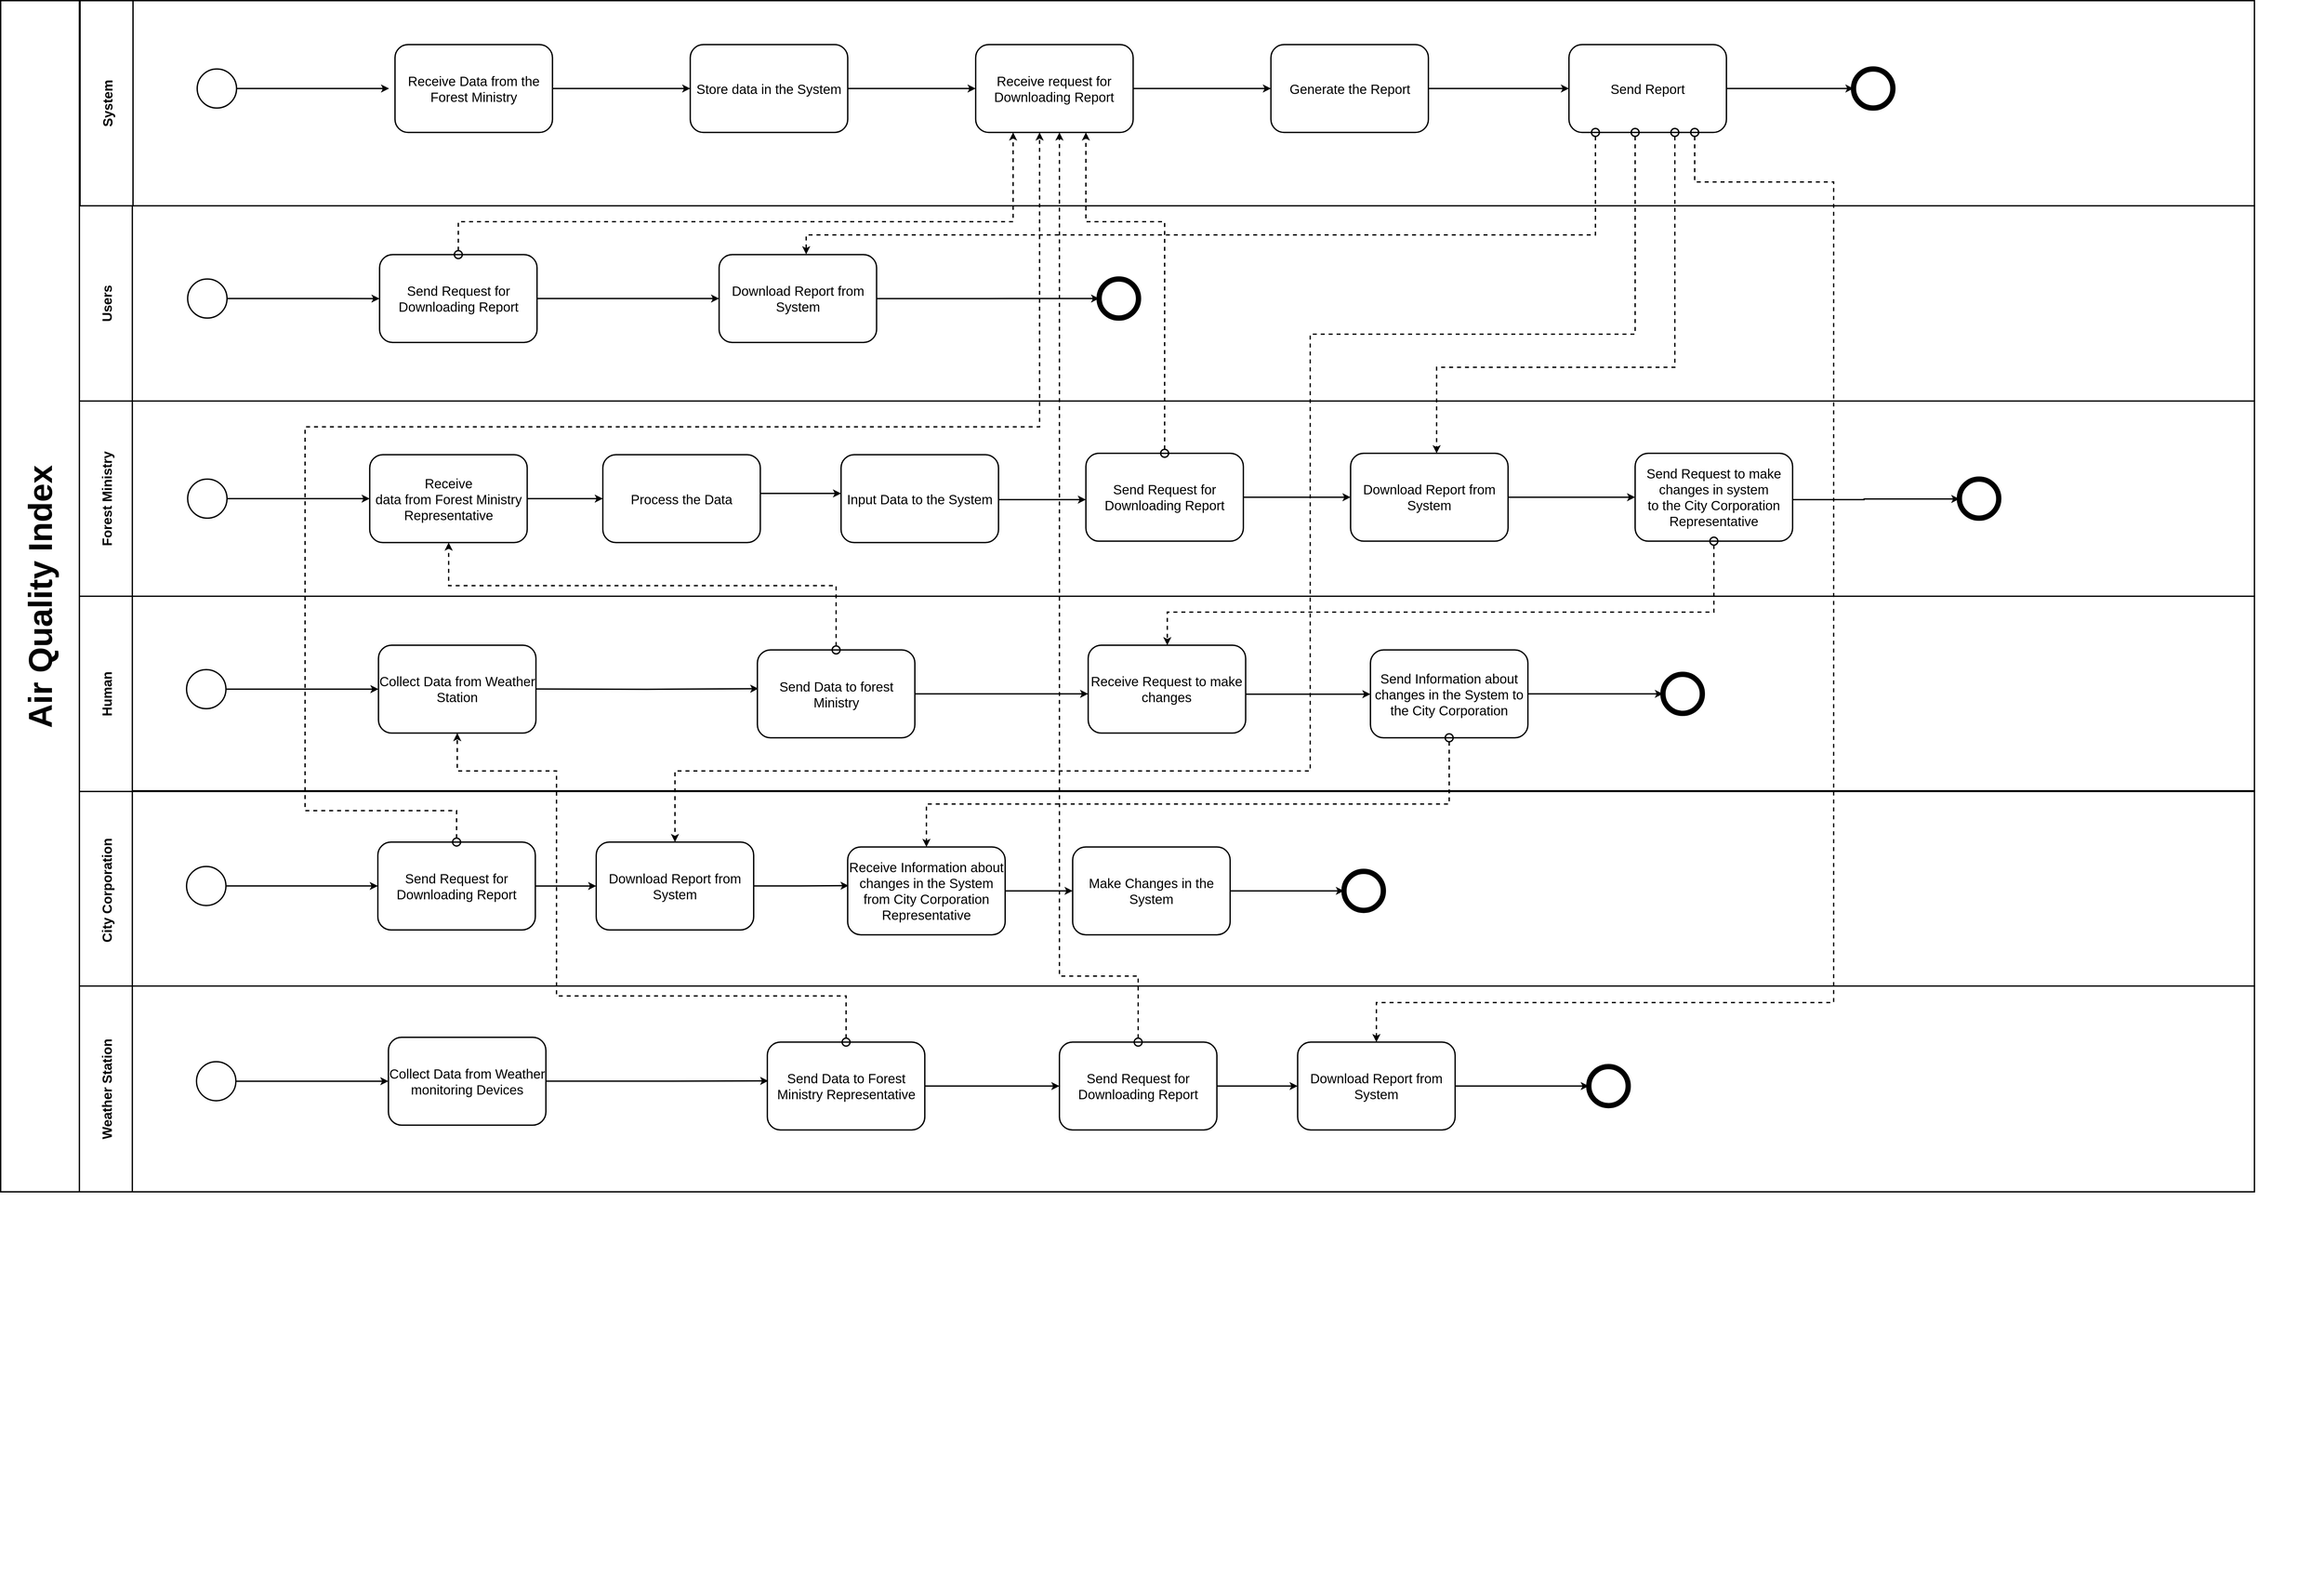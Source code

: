 <mxfile version="20.2.3" type="github">
  <diagram id="EGwHfUXkq1iX7QBWrGjY" name="Page-1">
    <mxGraphModel dx="1381" dy="1825" grid="1" gridSize="10" guides="1" tooltips="1" connect="1" arrows="1" fold="1" page="1" pageScale="1" pageWidth="850" pageHeight="1100" math="0" shadow="0">
      <root>
        <mxCell id="0" />
        <mxCell id="1" parent="0" />
        <mxCell id="iJIqcvAAOd8_nf3gkm0K-1" value="" style="group;horizontal=0;" connectable="0" vertex="1" parent="1">
          <mxGeometry x="170" y="-744" width="3510" height="2360" as="geometry" />
        </mxCell>
        <mxCell id="iJIqcvAAOd8_nf3gkm0K-2" value="Users" style="swimlane;horizontal=0;startSize=80;strokeWidth=2;fontSize=20;" vertex="1" parent="iJIqcvAAOd8_nf3gkm0K-1">
          <mxGeometry x="118.983" y="300" width="3286.907" height="295" as="geometry" />
        </mxCell>
        <mxCell id="iJIqcvAAOd8_nf3gkm0K-3" style="edgeStyle=orthogonalEdgeStyle;shape=connector;rounded=0;orthogonalLoop=1;jettySize=auto;html=1;exitX=1;exitY=0.5;exitDx=0;exitDy=0;exitPerimeter=0;labelBackgroundColor=default;fontFamily=Helvetica;fontSize=11;fontColor=default;startArrow=none;startFill=0;endArrow=classic;strokeColor=default;strokeWidth=2;" edge="1" parent="iJIqcvAAOd8_nf3gkm0K-2" source="iJIqcvAAOd8_nf3gkm0K-4" target="iJIqcvAAOd8_nf3gkm0K-9">
          <mxGeometry relative="1" as="geometry" />
        </mxCell>
        <mxCell id="iJIqcvAAOd8_nf3gkm0K-4" value="" style="strokeWidth=2;html=1;shape=mxgraph.flowchart.start_2;whiteSpace=wrap;" vertex="1" parent="iJIqcvAAOd8_nf3gkm0K-2">
          <mxGeometry x="163.602" y="110.625" width="59.492" height="59" as="geometry" />
        </mxCell>
        <mxCell id="iJIqcvAAOd8_nf3gkm0K-5" value="" style="strokeWidth=8;html=1;shape=mxgraph.flowchart.start_2;whiteSpace=wrap;" vertex="1" parent="iJIqcvAAOd8_nf3gkm0K-2">
          <mxGeometry x="1541.021" y="110.625" width="59.492" height="59" as="geometry" />
        </mxCell>
        <mxCell id="iJIqcvAAOd8_nf3gkm0K-6" value="&lt;span style=&quot;font-size: 20px;&quot;&gt;Download Report from System&lt;/span&gt;" style="rounded=1;whiteSpace=wrap;html=1;strokeWidth=2;" vertex="1" parent="iJIqcvAAOd8_nf3gkm0K-2">
          <mxGeometry x="966.737" y="73.75" width="237.966" height="132.75" as="geometry" />
        </mxCell>
        <mxCell id="iJIqcvAAOd8_nf3gkm0K-7" style="edgeStyle=orthogonalEdgeStyle;rounded=0;orthogonalLoop=1;jettySize=auto;html=1;entryX=0;entryY=0.5;entryDx=0;entryDy=0;entryPerimeter=0;strokeWidth=2;" edge="1" parent="iJIqcvAAOd8_nf3gkm0K-2" source="iJIqcvAAOd8_nf3gkm0K-6" target="iJIqcvAAOd8_nf3gkm0K-5">
          <mxGeometry relative="1" as="geometry">
            <mxPoint x="1027.657" y="139.668" as="targetPoint" />
          </mxGeometry>
        </mxCell>
        <mxCell id="iJIqcvAAOd8_nf3gkm0K-8" style="edgeStyle=orthogonalEdgeStyle;shape=connector;rounded=0;orthogonalLoop=1;jettySize=auto;html=1;exitX=1;exitY=0.5;exitDx=0;exitDy=0;entryX=0;entryY=0.5;entryDx=0;entryDy=0;labelBackgroundColor=default;fontFamily=Helvetica;fontSize=11;fontColor=default;startArrow=none;startFill=0;endArrow=classic;strokeColor=default;strokeWidth=2;" edge="1" parent="iJIqcvAAOd8_nf3gkm0K-2" source="iJIqcvAAOd8_nf3gkm0K-9" target="iJIqcvAAOd8_nf3gkm0K-6">
          <mxGeometry relative="1" as="geometry" />
        </mxCell>
        <mxCell id="iJIqcvAAOd8_nf3gkm0K-9" value="&lt;span style=&quot;font-size: 20px;&quot;&gt;Send Request for Downloading Report&lt;/span&gt;" style="rounded=1;whiteSpace=wrap;html=1;strokeWidth=2;" vertex="1" parent="iJIqcvAAOd8_nf3gkm0K-2">
          <mxGeometry x="453.623" y="73.75" width="237.966" height="132.75" as="geometry" />
        </mxCell>
        <mxCell id="iJIqcvAAOd8_nf3gkm0K-10" value="" style="group;strokeWidth=2;" connectable="0" vertex="1" parent="iJIqcvAAOd8_nf3gkm0K-1">
          <mxGeometry x="118.983" y="595" width="3391.017" height="1770" as="geometry" />
        </mxCell>
        <mxCell id="iJIqcvAAOd8_nf3gkm0K-11" value="" style="group;strokeWidth=2;" connectable="0" vertex="1" parent="iJIqcvAAOd8_nf3gkm0K-10">
          <mxGeometry y="295" width="3331.525" height="1475" as="geometry" />
        </mxCell>
        <mxCell id="iJIqcvAAOd8_nf3gkm0K-12" value="" style="group;strokeWidth=2;" connectable="0" vertex="1" parent="iJIqcvAAOd8_nf3gkm0K-11">
          <mxGeometry width="3331.525" height="1475" as="geometry" />
        </mxCell>
        <mxCell id="iJIqcvAAOd8_nf3gkm0K-13" value="Weather Station" style="swimlane;horizontal=0;startSize=80;fillStyle=solid;strokeWidth=2;fontSize=20;fontStyle=1" vertex="1" parent="iJIqcvAAOd8_nf3gkm0K-12">
          <mxGeometry y="589" width="3286.91" height="311" as="geometry" />
        </mxCell>
        <mxCell id="iJIqcvAAOd8_nf3gkm0K-14" style="edgeStyle=orthogonalEdgeStyle;rounded=0;orthogonalLoop=1;jettySize=auto;html=1;entryX=0;entryY=0.5;entryDx=0;entryDy=0;strokeWidth=2;" edge="1" parent="iJIqcvAAOd8_nf3gkm0K-13" source="iJIqcvAAOd8_nf3gkm0K-15" target="iJIqcvAAOd8_nf3gkm0K-17">
          <mxGeometry relative="1" as="geometry" />
        </mxCell>
        <mxCell id="iJIqcvAAOd8_nf3gkm0K-15" value="" style="strokeWidth=2;html=1;shape=mxgraph.flowchart.start_2;whiteSpace=wrap;" vertex="1" parent="iJIqcvAAOd8_nf3gkm0K-13">
          <mxGeometry x="176.987" y="114.313" width="59.492" height="59" as="geometry" />
        </mxCell>
        <mxCell id="iJIqcvAAOd8_nf3gkm0K-16" style="edgeStyle=orthogonalEdgeStyle;rounded=0;orthogonalLoop=1;jettySize=auto;html=1;entryX=0.006;entryY=0.441;entryDx=0;entryDy=0;entryPerimeter=0;strokeWidth=2;" edge="1" parent="iJIqcvAAOd8_nf3gkm0K-13" source="iJIqcvAAOd8_nf3gkm0K-17" target="iJIqcvAAOd8_nf3gkm0K-19">
          <mxGeometry relative="1" as="geometry" />
        </mxCell>
        <mxCell id="iJIqcvAAOd8_nf3gkm0K-17" value="&lt;font style=&quot;font-size: 20px;&quot;&gt;Collect Data from Weather monitoring Devices&lt;/font&gt;" style="rounded=1;whiteSpace=wrap;html=1;strokeWidth=2;" vertex="1" parent="iJIqcvAAOd8_nf3gkm0K-13">
          <mxGeometry x="467.008" y="77.438" width="237.966" height="132.75" as="geometry" />
        </mxCell>
        <mxCell id="iJIqcvAAOd8_nf3gkm0K-18" style="edgeStyle=orthogonalEdgeStyle;rounded=0;orthogonalLoop=1;jettySize=auto;html=1;strokeWidth=2;" edge="1" parent="iJIqcvAAOd8_nf3gkm0K-13" source="iJIqcvAAOd8_nf3gkm0K-19" target="iJIqcvAAOd8_nf3gkm0K-22">
          <mxGeometry relative="1" as="geometry">
            <mxPoint x="1502.16" y="150.845" as="targetPoint" />
          </mxGeometry>
        </mxCell>
        <mxCell id="iJIqcvAAOd8_nf3gkm0K-19" value="&lt;font style=&quot;font-size: 20px;&quot;&gt;Send Data to Forest Ministry Representative&lt;/font&gt;" style="rounded=1;whiteSpace=wrap;html=1;strokeWidth=2;" vertex="1" parent="iJIqcvAAOd8_nf3gkm0K-13">
          <mxGeometry x="1039.614" y="84.812" width="237.966" height="132.75" as="geometry" />
        </mxCell>
        <mxCell id="iJIqcvAAOd8_nf3gkm0K-20" value="&lt;font style=&quot;font-size: 20px;&quot;&gt;Download Report from System&lt;/font&gt;" style="rounded=1;whiteSpace=wrap;html=1;strokeWidth=2;" vertex="1" parent="iJIqcvAAOd8_nf3gkm0K-13">
          <mxGeometry x="1841.013" y="84.81" width="237.966" height="132.75" as="geometry" />
        </mxCell>
        <mxCell id="iJIqcvAAOd8_nf3gkm0K-21" style="edgeStyle=orthogonalEdgeStyle;rounded=0;orthogonalLoop=1;jettySize=auto;html=1;strokeWidth=2;" edge="1" parent="iJIqcvAAOd8_nf3gkm0K-13" source="iJIqcvAAOd8_nf3gkm0K-20" target="iJIqcvAAOd8_nf3gkm0K-24">
          <mxGeometry relative="1" as="geometry">
            <mxPoint x="2242.447" y="150.728" as="targetPoint" />
          </mxGeometry>
        </mxCell>
        <mxCell id="iJIqcvAAOd8_nf3gkm0K-22" value="&lt;font style=&quot;font-size: 20px;&quot;&gt;Send Request for Downloading Report&lt;/font&gt;" style="rounded=1;whiteSpace=wrap;html=1;strokeWidth=2;" vertex="1" parent="iJIqcvAAOd8_nf3gkm0K-13">
          <mxGeometry x="1481.013" y="84.81" width="237.966" height="132.75" as="geometry" />
        </mxCell>
        <mxCell id="iJIqcvAAOd8_nf3gkm0K-23" style="edgeStyle=orthogonalEdgeStyle;rounded=0;orthogonalLoop=1;jettySize=auto;html=1;strokeWidth=2;" edge="1" parent="iJIqcvAAOd8_nf3gkm0K-13" source="iJIqcvAAOd8_nf3gkm0K-22" target="iJIqcvAAOd8_nf3gkm0K-20">
          <mxGeometry relative="1" as="geometry">
            <mxPoint x="1482.036" y="-278.965" as="sourcePoint" />
            <mxPoint x="1532.034" y="-272.63" as="targetPoint" />
          </mxGeometry>
        </mxCell>
        <mxCell id="iJIqcvAAOd8_nf3gkm0K-24" value="" style="strokeWidth=8;html=1;shape=mxgraph.flowchart.start_2;whiteSpace=wrap;" vertex="1" parent="iJIqcvAAOd8_nf3gkm0K-13">
          <mxGeometry x="2281.021" y="121.69" width="59.492" height="59" as="geometry" />
        </mxCell>
        <mxCell id="iJIqcvAAOd8_nf3gkm0K-25" value="City Corporation " style="swimlane;horizontal=0;startSize=80;strokeWidth=2;fontSize=20;" vertex="1" parent="iJIqcvAAOd8_nf3gkm0K-12">
          <mxGeometry y="294" width="3286.907" height="295" as="geometry" />
        </mxCell>
        <mxCell id="iJIqcvAAOd8_nf3gkm0K-26" value="" style="strokeWidth=2;html=1;shape=mxgraph.flowchart.start_2;whiteSpace=wrap;" vertex="1" parent="iJIqcvAAOd8_nf3gkm0K-25">
          <mxGeometry x="161.952" y="114.315" width="59.492" height="59" as="geometry" />
        </mxCell>
        <mxCell id="iJIqcvAAOd8_nf3gkm0K-27" value="" style="strokeWidth=8;html=1;shape=mxgraph.flowchart.start_2;whiteSpace=wrap;" vertex="1" parent="iJIqcvAAOd8_nf3gkm0K-25">
          <mxGeometry x="1911.021" y="121.69" width="59.492" height="59" as="geometry" />
        </mxCell>
        <mxCell id="iJIqcvAAOd8_nf3gkm0K-28" value="&lt;font style=&quot;font-size: 20px;&quot;&gt;Download Report from System&lt;/font&gt;" style="rounded=1;whiteSpace=wrap;html=1;strokeWidth=2;" vertex="1" parent="iJIqcvAAOd8_nf3gkm0K-25">
          <mxGeometry x="781.013" y="77.44" width="237.966" height="132.75" as="geometry" />
        </mxCell>
        <mxCell id="iJIqcvAAOd8_nf3gkm0K-29" style="edgeStyle=orthogonalEdgeStyle;rounded=0;orthogonalLoop=1;jettySize=auto;html=1;strokeWidth=2;" edge="1" parent="iJIqcvAAOd8_nf3gkm0K-25" source="iJIqcvAAOd8_nf3gkm0K-26" target="iJIqcvAAOd8_nf3gkm0K-35">
          <mxGeometry relative="1" as="geometry">
            <mxPoint x="411.017" y="144" as="targetPoint" />
          </mxGeometry>
        </mxCell>
        <mxCell id="iJIqcvAAOd8_nf3gkm0K-30" style="edgeStyle=orthogonalEdgeStyle;rounded=0;orthogonalLoop=1;jettySize=auto;html=1;strokeWidth=2;" edge="1" parent="iJIqcvAAOd8_nf3gkm0K-25" source="iJIqcvAAOd8_nf3gkm0K-31" target="iJIqcvAAOd8_nf3gkm0K-33">
          <mxGeometry relative="1" as="geometry">
            <mxPoint x="1501.017" y="151" as="targetPoint" />
          </mxGeometry>
        </mxCell>
        <mxCell id="iJIqcvAAOd8_nf3gkm0K-31" value="&lt;font style=&quot;font-size: 20px;&quot;&gt;Receive Information about changes in the System from City Corporation Representative&lt;/font&gt;" style="rounded=1;whiteSpace=wrap;html=1;strokeWidth=2;" vertex="1" parent="iJIqcvAAOd8_nf3gkm0K-25">
          <mxGeometry x="1161.019" y="84.815" width="237.966" height="132.75" as="geometry" />
        </mxCell>
        <mxCell id="iJIqcvAAOd8_nf3gkm0K-32" style="edgeStyle=orthogonalEdgeStyle;rounded=0;orthogonalLoop=1;jettySize=auto;html=1;entryX=0.006;entryY=0.441;entryDx=0;entryDy=0;entryPerimeter=0;strokeWidth=2;" edge="1" parent="iJIqcvAAOd8_nf3gkm0K-25" source="iJIqcvAAOd8_nf3gkm0K-28" target="iJIqcvAAOd8_nf3gkm0K-31">
          <mxGeometry relative="1" as="geometry" />
        </mxCell>
        <mxCell id="iJIqcvAAOd8_nf3gkm0K-33" value="&lt;font style=&quot;font-size: 20px;&quot;&gt;Make Changes in the System&lt;/font&gt;" style="rounded=1;whiteSpace=wrap;html=1;strokeWidth=2;" vertex="1" parent="iJIqcvAAOd8_nf3gkm0K-25">
          <mxGeometry x="1501.019" y="84.815" width="237.966" height="132.75" as="geometry" />
        </mxCell>
        <mxCell id="iJIqcvAAOd8_nf3gkm0K-34" style="edgeStyle=orthogonalEdgeStyle;rounded=0;orthogonalLoop=1;jettySize=auto;html=1;strokeWidth=2;" edge="1" parent="iJIqcvAAOd8_nf3gkm0K-25" source="iJIqcvAAOd8_nf3gkm0K-33" target="iJIqcvAAOd8_nf3gkm0K-27">
          <mxGeometry relative="1" as="geometry">
            <mxPoint x="1751.015" y="150.6" as="sourcePoint" />
            <mxPoint x="1891.017" y="151" as="targetPoint" />
          </mxGeometry>
        </mxCell>
        <mxCell id="iJIqcvAAOd8_nf3gkm0K-35" value="&lt;font style=&quot;font-size: 20px;&quot;&gt;Send Request for Downloading Report&lt;/font&gt;" style="rounded=1;whiteSpace=wrap;html=1;strokeWidth=2;" vertex="1" parent="iJIqcvAAOd8_nf3gkm0K-25">
          <mxGeometry x="451.013" y="77.44" width="237.966" height="132.75" as="geometry" />
        </mxCell>
        <mxCell id="iJIqcvAAOd8_nf3gkm0K-36" style="edgeStyle=orthogonalEdgeStyle;rounded=0;orthogonalLoop=1;jettySize=auto;html=1;strokeWidth=2;" edge="1" parent="iJIqcvAAOd8_nf3gkm0K-25" source="iJIqcvAAOd8_nf3gkm0K-35" target="iJIqcvAAOd8_nf3gkm0K-28">
          <mxGeometry relative="1" as="geometry">
            <mxPoint x="711.019" y="153.665" as="sourcePoint" />
            <mxPoint x="761.017" y="160" as="targetPoint" />
          </mxGeometry>
        </mxCell>
        <mxCell id="iJIqcvAAOd8_nf3gkm0K-37" value="Human" style="swimlane;horizontal=0;startSize=80;strokeWidth=2;fontSize=20;" vertex="1" parent="iJIqcvAAOd8_nf3gkm0K-12">
          <mxGeometry width="3286.907" height="295" as="geometry" />
        </mxCell>
        <mxCell id="iJIqcvAAOd8_nf3gkm0K-38" value="" style="strokeWidth=2;html=1;shape=mxgraph.flowchart.start_2;whiteSpace=wrap;" vertex="1" parent="iJIqcvAAOd8_nf3gkm0K-37">
          <mxGeometry x="161.952" y="110.875" width="59.492" height="59" as="geometry" />
        </mxCell>
        <mxCell id="iJIqcvAAOd8_nf3gkm0K-39" style="edgeStyle=orthogonalEdgeStyle;rounded=0;orthogonalLoop=1;jettySize=auto;html=1;entryX=0;entryY=0.5;entryDx=0;entryDy=0;strokeWidth=2;" edge="1" parent="iJIqcvAAOd8_nf3gkm0K-37" source="iJIqcvAAOd8_nf3gkm0K-38" target="iJIqcvAAOd8_nf3gkm0K-40">
          <mxGeometry relative="1" as="geometry" />
        </mxCell>
        <mxCell id="iJIqcvAAOd8_nf3gkm0K-40" value="&lt;font style=&quot;font-size: 20px;&quot;&gt;Collect Data from Weather Station&lt;/font&gt;" style="rounded=1;whiteSpace=wrap;html=1;strokeWidth=2;" vertex="1" parent="iJIqcvAAOd8_nf3gkm0K-37">
          <mxGeometry x="451.973" y="74.0" width="237.966" height="132.75" as="geometry" />
        </mxCell>
        <mxCell id="iJIqcvAAOd8_nf3gkm0K-41" style="edgeStyle=orthogonalEdgeStyle;rounded=0;orthogonalLoop=1;jettySize=auto;html=1;entryX=0.006;entryY=0.441;entryDx=0;entryDy=0;entryPerimeter=0;strokeWidth=2;" edge="1" parent="iJIqcvAAOd8_nf3gkm0K-37" target="iJIqcvAAOd8_nf3gkm0K-42">
          <mxGeometry relative="1" as="geometry">
            <mxPoint x="689.939" y="140.075" as="sourcePoint" />
          </mxGeometry>
        </mxCell>
        <mxCell id="iJIqcvAAOd8_nf3gkm0K-42" value="&lt;font style=&quot;font-size: 20px;&quot;&gt;Send Data to forest Ministry&lt;/font&gt;" style="rounded=1;whiteSpace=wrap;html=1;strokeWidth=2;" vertex="1" parent="iJIqcvAAOd8_nf3gkm0K-37">
          <mxGeometry x="1024.579" y="81.125" width="237.966" height="132.75" as="geometry" />
        </mxCell>
        <mxCell id="iJIqcvAAOd8_nf3gkm0K-43" value="&lt;font style=&quot;font-size: 20px;&quot;&gt;Receive Request to make changes&lt;/font&gt;" style="rounded=1;whiteSpace=wrap;html=1;strokeWidth=2;" vertex="1" parent="iJIqcvAAOd8_nf3gkm0K-37">
          <mxGeometry x="1524.469" y="74.005" width="237.966" height="132.75" as="geometry" />
        </mxCell>
        <mxCell id="iJIqcvAAOd8_nf3gkm0K-44" style="edgeStyle=orthogonalEdgeStyle;rounded=0;orthogonalLoop=1;jettySize=auto;html=1;strokeWidth=2;" edge="1" parent="iJIqcvAAOd8_nf3gkm0K-37" source="iJIqcvAAOd8_nf3gkm0K-42" target="iJIqcvAAOd8_nf3gkm0K-43">
          <mxGeometry relative="1" as="geometry">
            <mxPoint x="1281.019" y="150.235" as="sourcePoint" />
            <mxPoint x="1481.017" y="164" as="targetPoint" />
            <Array as="points">
              <mxPoint x="1451" y="148" />
              <mxPoint x="1451" y="148" />
            </Array>
          </mxGeometry>
        </mxCell>
        <mxCell id="iJIqcvAAOd8_nf3gkm0K-45" value="&lt;font style=&quot;font-size: 20px;&quot;&gt;Send Information about changes in the System to the City Corporation&lt;/font&gt;" style="rounded=1;whiteSpace=wrap;html=1;strokeWidth=2;" vertex="1" parent="iJIqcvAAOd8_nf3gkm0K-37">
          <mxGeometry x="1951.019" y="81.125" width="237.966" height="132.75" as="geometry" />
        </mxCell>
        <mxCell id="iJIqcvAAOd8_nf3gkm0K-46" style="edgeStyle=orthogonalEdgeStyle;rounded=0;orthogonalLoop=1;jettySize=auto;html=1;strokeWidth=2;" edge="1" parent="iJIqcvAAOd8_nf3gkm0K-37" source="iJIqcvAAOd8_nf3gkm0K-43" target="iJIqcvAAOd8_nf3gkm0K-45">
          <mxGeometry relative="1" as="geometry">
            <mxPoint x="1791.015" y="146.781" as="sourcePoint" />
            <mxPoint x="1908.017" y="154" as="targetPoint" />
            <Array as="points">
              <mxPoint x="1811" y="148" />
              <mxPoint x="1811" y="148" />
            </Array>
          </mxGeometry>
        </mxCell>
        <mxCell id="iJIqcvAAOd8_nf3gkm0K-47" value="" style="strokeWidth=8;html=1;shape=mxgraph.flowchart.start_2;whiteSpace=wrap;" vertex="1" parent="iJIqcvAAOd8_nf3gkm0K-37">
          <mxGeometry x="2393.051" y="118.0" width="59.492" height="59" as="geometry" />
        </mxCell>
        <mxCell id="iJIqcvAAOd8_nf3gkm0K-48" style="edgeStyle=orthogonalEdgeStyle;rounded=0;orthogonalLoop=1;jettySize=auto;html=1;strokeWidth=2;" edge="1" parent="iJIqcvAAOd8_nf3gkm0K-37" source="iJIqcvAAOd8_nf3gkm0K-45" target="iJIqcvAAOd8_nf3gkm0K-47">
          <mxGeometry relative="1" as="geometry">
            <mxPoint x="2221.015" y="147.453" as="sourcePoint" />
            <mxPoint x="2084.064" y="-292.69" as="targetPoint" />
          </mxGeometry>
        </mxCell>
        <mxCell id="iJIqcvAAOd8_nf3gkm0K-49" style="edgeStyle=orthogonalEdgeStyle;rounded=0;orthogonalLoop=1;jettySize=auto;html=1;dashed=1;startArrow=oval;startFill=0;endArrow=classic;endFill=1;strokeWidth=2;startSize=12;" edge="1" parent="iJIqcvAAOd8_nf3gkm0K-12" source="iJIqcvAAOd8_nf3gkm0K-19" target="iJIqcvAAOd8_nf3gkm0K-40">
          <mxGeometry relative="1" as="geometry">
            <Array as="points">
              <mxPoint x="1159" y="604" />
              <mxPoint x="721" y="604" />
              <mxPoint x="721" y="264" />
              <mxPoint x="571" y="264" />
            </Array>
            <mxPoint x="251.017" y="234" as="targetPoint" />
          </mxGeometry>
        </mxCell>
        <mxCell id="iJIqcvAAOd8_nf3gkm0K-50" style="edgeStyle=orthogonalEdgeStyle;rounded=0;orthogonalLoop=1;jettySize=auto;html=1;exitX=0.5;exitY=1;exitDx=0;exitDy=0;dashed=1;startArrow=oval;startFill=0;startSize=12;sourcePerimeterSpacing=0;strokeWidth=2;" edge="1" parent="iJIqcvAAOd8_nf3gkm0K-12" source="iJIqcvAAOd8_nf3gkm0K-45" target="iJIqcvAAOd8_nf3gkm0K-31">
          <mxGeometry relative="1" as="geometry">
            <Array as="points">
              <mxPoint x="2070" y="314" />
              <mxPoint x="1280" y="314" />
            </Array>
          </mxGeometry>
        </mxCell>
        <mxCell id="iJIqcvAAOd8_nf3gkm0K-51" value="Forest Ministry" style="swimlane;horizontal=0;startSize=80;strokeWidth=2;fontSize=20;rounded=0;swimlaneLine=1;" vertex="1" parent="iJIqcvAAOd8_nf3gkm0K-10">
          <mxGeometry width="3286.907" height="295" as="geometry">
            <mxRectangle x="880" y="360" width="40" height="150" as="alternateBounds" />
          </mxGeometry>
        </mxCell>
        <mxCell id="iJIqcvAAOd8_nf3gkm0K-52" style="edgeStyle=orthogonalEdgeStyle;rounded=0;orthogonalLoop=1;jettySize=auto;html=1;strokeWidth=2;" edge="1" parent="iJIqcvAAOd8_nf3gkm0K-51" source="iJIqcvAAOd8_nf3gkm0K-60" target="iJIqcvAAOd8_nf3gkm0K-64">
          <mxGeometry relative="1" as="geometry">
            <mxPoint x="2341.017" y="145.38" as="targetPoint" />
            <mxPoint x="2111.017" y="149" as="sourcePoint" />
          </mxGeometry>
        </mxCell>
        <mxCell id="iJIqcvAAOd8_nf3gkm0K-53" value="&lt;font style=&quot;font-size: 20px;&quot;&gt;Input Data to the System&lt;/font&gt;" style="rounded=1;whiteSpace=wrap;html=1;strokeWidth=2;" vertex="1" parent="iJIqcvAAOd8_nf3gkm0K-51">
          <mxGeometry x="1151.012" y="81.125" width="237.966" height="132.75" as="geometry" />
        </mxCell>
        <mxCell id="iJIqcvAAOd8_nf3gkm0K-54" style="edgeStyle=orthogonalEdgeStyle;rounded=0;orthogonalLoop=1;jettySize=auto;html=1;entryX=0;entryY=0.5;entryDx=0;entryDy=0;strokeWidth=2;" edge="1" parent="iJIqcvAAOd8_nf3gkm0K-51" source="iJIqcvAAOd8_nf3gkm0K-59" target="iJIqcvAAOd8_nf3gkm0K-58">
          <mxGeometry relative="1" as="geometry" />
        </mxCell>
        <mxCell id="iJIqcvAAOd8_nf3gkm0K-55" style="edgeStyle=orthogonalEdgeStyle;rounded=0;orthogonalLoop=1;jettySize=auto;html=1;exitX=1;exitY=0.441;exitDx=0;exitDy=0;exitPerimeter=0;strokeWidth=2;" edge="1" parent="iJIqcvAAOd8_nf3gkm0K-51" source="iJIqcvAAOd8_nf3gkm0K-56" target="iJIqcvAAOd8_nf3gkm0K-53">
          <mxGeometry relative="1" as="geometry">
            <mxPoint x="1181.017" y="140" as="targetPoint" />
            <Array as="points">
              <mxPoint x="1190" y="140" />
              <mxPoint x="1190" y="147" />
            </Array>
          </mxGeometry>
        </mxCell>
        <mxCell id="iJIqcvAAOd8_nf3gkm0K-56" value="&lt;font style=&quot;font-size: 20px;&quot;&gt;Process the Data&lt;/font&gt;" style="rounded=1;whiteSpace=wrap;html=1;strokeWidth=2;" vertex="1" parent="iJIqcvAAOd8_nf3gkm0K-51">
          <mxGeometry x="791.014" y="81.125" width="237.966" height="132.75" as="geometry" />
        </mxCell>
        <mxCell id="iJIqcvAAOd8_nf3gkm0K-57" style="edgeStyle=orthogonalEdgeStyle;rounded=0;orthogonalLoop=1;jettySize=auto;html=1;exitX=1;exitY=0.5;exitDx=0;exitDy=0;entryX=0;entryY=0.5;entryDx=0;entryDy=0;fontSize=27;strokeWidth=2;" edge="1" parent="iJIqcvAAOd8_nf3gkm0K-51" source="iJIqcvAAOd8_nf3gkm0K-58" target="iJIqcvAAOd8_nf3gkm0K-56">
          <mxGeometry relative="1" as="geometry" />
        </mxCell>
        <mxCell id="iJIqcvAAOd8_nf3gkm0K-58" value="&lt;span style=&quot;font-size: 20px;&quot;&gt;Receive&lt;br&gt;data from Forest Ministry Representative&lt;/span&gt;" style="rounded=1;whiteSpace=wrap;html=1;strokeWidth=2;" vertex="1" parent="iJIqcvAAOd8_nf3gkm0K-51">
          <mxGeometry x="438.75" y="81.125" width="237.966" height="132.75" as="geometry" />
        </mxCell>
        <mxCell id="iJIqcvAAOd8_nf3gkm0K-59" value="" style="strokeWidth=2;html=1;shape=mxgraph.flowchart.start_2;whiteSpace=wrap;" vertex="1" parent="iJIqcvAAOd8_nf3gkm0K-51">
          <mxGeometry x="163.602" y="118" width="59.492" height="59" as="geometry" />
        </mxCell>
        <mxCell id="iJIqcvAAOd8_nf3gkm0K-60" value="&lt;font style=&quot;font-size: 20px;&quot;&gt;Download Report from System&lt;/font&gt;" style="rounded=1;whiteSpace=wrap;html=1;strokeWidth=2;" vertex="1" parent="iJIqcvAAOd8_nf3gkm0K-51">
          <mxGeometry x="1921.013" y="79" width="237.966" height="132.75" as="geometry" />
        </mxCell>
        <mxCell id="iJIqcvAAOd8_nf3gkm0K-61" value="&lt;font style=&quot;font-size: 20px;&quot;&gt;Send Request for Downloading Report&lt;/font&gt;" style="rounded=1;whiteSpace=wrap;html=1;strokeWidth=2;" vertex="1" parent="iJIqcvAAOd8_nf3gkm0K-51">
          <mxGeometry x="1521.013" y="79" width="237.966" height="132.75" as="geometry" />
        </mxCell>
        <mxCell id="iJIqcvAAOd8_nf3gkm0K-62" style="edgeStyle=orthogonalEdgeStyle;rounded=0;orthogonalLoop=1;jettySize=auto;html=1;strokeWidth=2;" edge="1" parent="iJIqcvAAOd8_nf3gkm0K-51" source="iJIqcvAAOd8_nf3gkm0K-61" target="iJIqcvAAOd8_nf3gkm0K-60">
          <mxGeometry relative="1" as="geometry">
            <mxPoint x="1861.017" y="139" as="targetPoint" />
            <mxPoint x="1771.019" y="144.79" as="sourcePoint" />
          </mxGeometry>
        </mxCell>
        <mxCell id="iJIqcvAAOd8_nf3gkm0K-63" style="edgeStyle=orthogonalEdgeStyle;rounded=0;orthogonalLoop=1;jettySize=auto;html=1;strokeWidth=2;" edge="1" parent="iJIqcvAAOd8_nf3gkm0K-51" source="iJIqcvAAOd8_nf3gkm0K-53" target="iJIqcvAAOd8_nf3gkm0K-61">
          <mxGeometry relative="1" as="geometry">
            <mxPoint x="1471.017" y="179" as="targetPoint" />
            <mxPoint x="1401.019" y="149.025" as="sourcePoint" />
            <Array as="points">
              <mxPoint x="1471" y="149" />
              <mxPoint x="1471" y="149" />
            </Array>
          </mxGeometry>
        </mxCell>
        <mxCell id="iJIqcvAAOd8_nf3gkm0K-64" value="&lt;font style=&quot;font-size: 20px;&quot;&gt;Send Request to make changes in system &lt;br&gt;to the City Corporation Representative&lt;/font&gt;" style="rounded=1;whiteSpace=wrap;html=1;strokeWidth=2;" vertex="1" parent="iJIqcvAAOd8_nf3gkm0K-51">
          <mxGeometry x="2351.013" y="79" width="237.966" height="132.75" as="geometry" />
        </mxCell>
        <mxCell id="iJIqcvAAOd8_nf3gkm0K-65" value="" style="strokeWidth=8;html=1;shape=mxgraph.flowchart.start_2;whiteSpace=wrap;" vertex="1" parent="iJIqcvAAOd8_nf3gkm0K-51">
          <mxGeometry x="2841.021" y="118" width="59.492" height="59" as="geometry" />
        </mxCell>
        <mxCell id="iJIqcvAAOd8_nf3gkm0K-66" style="edgeStyle=orthogonalEdgeStyle;rounded=0;orthogonalLoop=1;jettySize=auto;html=1;strokeWidth=2;" edge="1" parent="iJIqcvAAOd8_nf3gkm0K-51" source="iJIqcvAAOd8_nf3gkm0K-64" target="iJIqcvAAOd8_nf3gkm0K-65">
          <mxGeometry relative="1" as="geometry">
            <mxPoint x="2793.053" y="148.995" as="targetPoint" />
            <mxPoint x="2601.019" y="148.995" as="sourcePoint" />
            <Array as="points">
              <mxPoint x="2697" y="149" />
              <mxPoint x="2793" y="148" />
            </Array>
          </mxGeometry>
        </mxCell>
        <mxCell id="iJIqcvAAOd8_nf3gkm0K-67" style="edgeStyle=orthogonalEdgeStyle;rounded=0;orthogonalLoop=1;jettySize=auto;html=1;exitX=0.5;exitY=0;exitDx=0;exitDy=0;dashed=1;startArrow=oval;startFill=0;startSize=12;sourcePerimeterSpacing=0;strokeWidth=2;" edge="1" parent="iJIqcvAAOd8_nf3gkm0K-10" source="iJIqcvAAOd8_nf3gkm0K-42" target="iJIqcvAAOd8_nf3gkm0K-58">
          <mxGeometry relative="1" as="geometry">
            <Array as="points">
              <mxPoint x="1143" y="279" />
              <mxPoint x="558" y="279" />
            </Array>
          </mxGeometry>
        </mxCell>
        <mxCell id="iJIqcvAAOd8_nf3gkm0K-68" style="edgeStyle=orthogonalEdgeStyle;rounded=0;orthogonalLoop=1;jettySize=auto;html=1;exitX=0.5;exitY=1;exitDx=0;exitDy=0;dashed=1;startArrow=oval;startFill=0;startSize=12;sourcePerimeterSpacing=0;strokeWidth=2;" edge="1" parent="iJIqcvAAOd8_nf3gkm0K-10" source="iJIqcvAAOd8_nf3gkm0K-64" target="iJIqcvAAOd8_nf3gkm0K-43">
          <mxGeometry relative="1" as="geometry">
            <mxPoint x="1551.017" y="359" as="targetPoint" />
            <Array as="points">
              <mxPoint x="2470" y="319" />
              <mxPoint x="1644" y="319" />
            </Array>
          </mxGeometry>
        </mxCell>
        <mxCell id="iJIqcvAAOd8_nf3gkm0K-69" value="System" style="swimlane;horizontal=0;startSize=80;strokeWidth=2;fontSize=20;" vertex="1" parent="iJIqcvAAOd8_nf3gkm0K-1">
          <mxGeometry x="120" y="-10" width="3285.89" height="310" as="geometry" />
        </mxCell>
        <mxCell id="iJIqcvAAOd8_nf3gkm0K-70" style="edgeStyle=orthogonalEdgeStyle;shape=connector;rounded=0;orthogonalLoop=1;jettySize=auto;html=1;exitX=1;exitY=0.5;exitDx=0;exitDy=0;exitPerimeter=0;labelBackgroundColor=default;fontFamily=Helvetica;fontSize=11;fontColor=default;startArrow=none;startFill=0;endArrow=classic;strokeColor=default;strokeWidth=2;" edge="1" parent="iJIqcvAAOd8_nf3gkm0K-69" source="iJIqcvAAOd8_nf3gkm0K-71">
          <mxGeometry relative="1" as="geometry">
            <mxPoint x="467.008" y="132.75" as="targetPoint" />
          </mxGeometry>
        </mxCell>
        <mxCell id="iJIqcvAAOd8_nf3gkm0K-71" value="" style="strokeWidth=2;html=1;shape=mxgraph.flowchart.start_2;whiteSpace=wrap;" vertex="1" parent="iJIqcvAAOd8_nf3gkm0K-69">
          <mxGeometry x="176.987" y="103.25" width="59.492" height="59" as="geometry" />
        </mxCell>
        <mxCell id="iJIqcvAAOd8_nf3gkm0K-72" value="" style="strokeWidth=8;html=1;shape=mxgraph.flowchart.start_2;whiteSpace=wrap;" vertex="1" parent="iJIqcvAAOd8_nf3gkm0K-69">
          <mxGeometry x="2680.004" y="103.25" width="59.492" height="59" as="geometry" />
        </mxCell>
        <mxCell id="iJIqcvAAOd8_nf3gkm0K-73" value="&lt;font style=&quot;font-size: 20px;&quot;&gt;Receive Data from the Forest Ministry&lt;/font&gt;" style="rounded=1;whiteSpace=wrap;html=1;strokeWidth=2;" vertex="1" parent="iJIqcvAAOd8_nf3gkm0K-69">
          <mxGeometry x="475.932" y="66.375" width="237.966" height="132.75" as="geometry" />
        </mxCell>
        <mxCell id="iJIqcvAAOd8_nf3gkm0K-74" value="&lt;font style=&quot;font-size: 20px;&quot;&gt;Store data in the System&lt;/font&gt;" style="rounded=1;whiteSpace=wrap;html=1;strokeWidth=2;" vertex="1" parent="iJIqcvAAOd8_nf3gkm0K-69">
          <mxGeometry x="922.119" y="66.375" width="237.966" height="132.75" as="geometry" />
        </mxCell>
        <mxCell id="iJIqcvAAOd8_nf3gkm0K-75" style="edgeStyle=orthogonalEdgeStyle;rounded=0;orthogonalLoop=1;jettySize=auto;html=1;entryX=0;entryY=0.5;entryDx=0;entryDy=0;startArrow=none;startFill=0;endArrow=classic;endFill=1;strokeWidth=2;" edge="1" parent="iJIqcvAAOd8_nf3gkm0K-69" source="iJIqcvAAOd8_nf3gkm0K-76" target="iJIqcvAAOd8_nf3gkm0K-78">
          <mxGeometry relative="1" as="geometry" />
        </mxCell>
        <mxCell id="iJIqcvAAOd8_nf3gkm0K-76" value="&lt;font style=&quot;font-size: 20px;&quot;&gt;Receive request for Downloading Report&lt;/font&gt;" style="rounded=1;whiteSpace=wrap;html=1;strokeWidth=2;" vertex="1" parent="iJIqcvAAOd8_nf3gkm0K-69">
          <mxGeometry x="1353.432" y="66.375" width="237.966" height="132.75" as="geometry" />
        </mxCell>
        <mxCell id="iJIqcvAAOd8_nf3gkm0K-77" style="edgeStyle=orthogonalEdgeStyle;rounded=0;orthogonalLoop=1;jettySize=auto;html=1;startArrow=none;startFill=0;endArrow=classic;endFill=1;strokeWidth=2;" edge="1" parent="iJIqcvAAOd8_nf3gkm0K-69" source="iJIqcvAAOd8_nf3gkm0K-78" target="iJIqcvAAOd8_nf3gkm0K-81">
          <mxGeometry relative="1" as="geometry">
            <mxPoint x="2230" y="133" as="targetPoint" />
          </mxGeometry>
        </mxCell>
        <mxCell id="iJIqcvAAOd8_nf3gkm0K-78" value="&lt;span style=&quot;font-size: 20px;&quot;&gt;Generate the Report&lt;/span&gt;" style="rounded=1;whiteSpace=wrap;html=1;strokeWidth=2;" vertex="1" parent="iJIqcvAAOd8_nf3gkm0K-69">
          <mxGeometry x="1799.619" y="66.375" width="237.966" height="132.75" as="geometry" />
        </mxCell>
        <mxCell id="iJIqcvAAOd8_nf3gkm0K-79" style="edgeStyle=orthogonalEdgeStyle;rounded=0;orthogonalLoop=1;jettySize=auto;html=1;strokeWidth=2;" edge="1" parent="iJIqcvAAOd8_nf3gkm0K-69" source="iJIqcvAAOd8_nf3gkm0K-73" target="iJIqcvAAOd8_nf3gkm0K-74">
          <mxGeometry relative="1" as="geometry">
            <mxPoint x="921.102" y="142.75" as="targetPoint" />
          </mxGeometry>
        </mxCell>
        <mxCell id="iJIqcvAAOd8_nf3gkm0K-80" style="edgeStyle=orthogonalEdgeStyle;rounded=0;orthogonalLoop=1;jettySize=auto;html=1;exitX=1;exitY=0.5;exitDx=0;exitDy=0;strokeWidth=2;" edge="1" parent="iJIqcvAAOd8_nf3gkm0K-69" source="iJIqcvAAOd8_nf3gkm0K-74" target="iJIqcvAAOd8_nf3gkm0K-76">
          <mxGeometry relative="1" as="geometry">
            <mxPoint x="1352.415" y="142.012" as="targetPoint" />
          </mxGeometry>
        </mxCell>
        <mxCell id="iJIqcvAAOd8_nf3gkm0K-81" value="&lt;span style=&quot;font-size: 20px;&quot;&gt;Send Report&lt;/span&gt;" style="rounded=1;whiteSpace=wrap;html=1;strokeWidth=2;" vertex="1" parent="iJIqcvAAOd8_nf3gkm0K-69">
          <mxGeometry x="2249.999" y="66.375" width="237.966" height="132.75" as="geometry" />
        </mxCell>
        <mxCell id="iJIqcvAAOd8_nf3gkm0K-82" style="edgeStyle=orthogonalEdgeStyle;rounded=0;orthogonalLoop=1;jettySize=auto;html=1;startArrow=none;startFill=0;endArrow=classic;endFill=1;strokeWidth=2;" edge="1" parent="iJIqcvAAOd8_nf3gkm0K-69" source="iJIqcvAAOd8_nf3gkm0K-81" target="iJIqcvAAOd8_nf3gkm0K-72">
          <mxGeometry relative="1" as="geometry">
            <mxPoint x="2500.005" y="132.16" as="sourcePoint" />
            <mxPoint x="2630" y="132" as="targetPoint" />
          </mxGeometry>
        </mxCell>
        <mxCell id="iJIqcvAAOd8_nf3gkm0K-83" style="edgeStyle=orthogonalEdgeStyle;rounded=0;orthogonalLoop=1;jettySize=auto;html=1;startArrow=oval;startFill=0;endArrow=classic;endFill=1;dashed=1;strokeWidth=2;jumpSize=6;startSize=12;" edge="1" parent="iJIqcvAAOd8_nf3gkm0K-1" source="iJIqcvAAOd8_nf3gkm0K-9" target="iJIqcvAAOd8_nf3gkm0K-76">
          <mxGeometry relative="1" as="geometry">
            <mxPoint x="1580" y="214" as="targetPoint" />
            <Array as="points">
              <mxPoint x="692" y="324" />
              <mxPoint x="1530" y="324" />
            </Array>
          </mxGeometry>
        </mxCell>
        <mxCell id="iJIqcvAAOd8_nf3gkm0K-84" style="edgeStyle=orthogonalEdgeStyle;rounded=0;orthogonalLoop=1;jettySize=auto;html=1;entryX=0.553;entryY=-0.003;entryDx=0;entryDy=0;entryPerimeter=0;dashed=1;startArrow=oval;startFill=0;endArrow=classic;endFill=1;strokeWidth=2;startSize=12;" edge="1" parent="iJIqcvAAOd8_nf3gkm0K-1" source="iJIqcvAAOd8_nf3gkm0K-81" target="iJIqcvAAOd8_nf3gkm0K-6">
          <mxGeometry relative="1" as="geometry">
            <Array as="points">
              <mxPoint x="2410" y="344" />
              <mxPoint x="1217" y="344" />
            </Array>
          </mxGeometry>
        </mxCell>
        <mxCell id="iJIqcvAAOd8_nf3gkm0K-85" value="&lt;b style=&quot;background-color: initial; font-size: 50px;&quot;&gt;&lt;font style=&quot;font-size: 50px;&quot;&gt;Air Quality Index&lt;/font&gt;&lt;/b&gt;" style="rounded=180&#xa;;whiteSpace=wrap;html=1;fontFamily=Helvetica;fontSize=50;fontColor=default;strokeWidth=2;verticalAlign=middle;horizontal=0;" vertex="1" parent="iJIqcvAAOd8_nf3gkm0K-1">
          <mxGeometry y="-10" width="118.98" height="1800" as="geometry" />
        </mxCell>
        <mxCell id="iJIqcvAAOd8_nf3gkm0K-86" style="edgeStyle=orthogonalEdgeStyle;rounded=0;orthogonalLoop=1;jettySize=auto;html=1;exitX=0.5;exitY=0;exitDx=0;exitDy=0;dashed=1;startArrow=oval;startFill=0;startSize=12;sourcePerimeterSpacing=0;strokeWidth=2;" edge="1" parent="iJIqcvAAOd8_nf3gkm0K-1" source="iJIqcvAAOd8_nf3gkm0K-61" target="iJIqcvAAOd8_nf3gkm0K-76">
          <mxGeometry relative="1" as="geometry">
            <Array as="points">
              <mxPoint x="1759" y="324" />
              <mxPoint x="1640" y="324" />
            </Array>
          </mxGeometry>
        </mxCell>
        <mxCell id="iJIqcvAAOd8_nf3gkm0K-87" style="edgeStyle=orthogonalEdgeStyle;rounded=0;orthogonalLoop=1;jettySize=auto;html=1;dashed=1;startArrow=oval;startFill=0;startSize=12;sourcePerimeterSpacing=0;strokeWidth=2;" edge="1" parent="iJIqcvAAOd8_nf3gkm0K-1" source="iJIqcvAAOd8_nf3gkm0K-81" target="iJIqcvAAOd8_nf3gkm0K-60">
          <mxGeometry relative="1" as="geometry">
            <Array as="points">
              <mxPoint x="2530" y="544" />
              <mxPoint x="2170" y="544" />
            </Array>
          </mxGeometry>
        </mxCell>
        <mxCell id="iJIqcvAAOd8_nf3gkm0K-88" style="edgeStyle=orthogonalEdgeStyle;rounded=0;orthogonalLoop=1;jettySize=auto;html=1;exitX=0.5;exitY=0;exitDx=0;exitDy=0;dashed=1;startArrow=oval;startFill=0;startSize=12;sourcePerimeterSpacing=0;strokeWidth=2;" edge="1" parent="iJIqcvAAOd8_nf3gkm0K-1" source="iJIqcvAAOd8_nf3gkm0K-35" target="iJIqcvAAOd8_nf3gkm0K-76">
          <mxGeometry relative="1" as="geometry">
            <Array as="points">
              <mxPoint x="689" y="1214" />
              <mxPoint x="460" y="1214" />
              <mxPoint x="460" y="634" />
              <mxPoint x="1570" y="634" />
            </Array>
          </mxGeometry>
        </mxCell>
        <mxCell id="iJIqcvAAOd8_nf3gkm0K-89" style="edgeStyle=orthogonalEdgeStyle;rounded=0;orthogonalLoop=1;jettySize=auto;html=1;dashed=1;startArrow=oval;startFill=0;startSize=12;sourcePerimeterSpacing=0;strokeWidth=2;" edge="1" parent="iJIqcvAAOd8_nf3gkm0K-1" source="iJIqcvAAOd8_nf3gkm0K-81" target="iJIqcvAAOd8_nf3gkm0K-28">
          <mxGeometry relative="1" as="geometry">
            <Array as="points">
              <mxPoint x="2470" y="494" />
              <mxPoint x="1979" y="494" />
              <mxPoint x="1979" y="1154" />
              <mxPoint x="1019" y="1154" />
            </Array>
          </mxGeometry>
        </mxCell>
        <mxCell id="iJIqcvAAOd8_nf3gkm0K-90" style="edgeStyle=orthogonalEdgeStyle;rounded=0;orthogonalLoop=1;jettySize=auto;html=1;exitX=0.5;exitY=0;exitDx=0;exitDy=0;dashed=1;startArrow=oval;startFill=0;startSize=12;sourcePerimeterSpacing=0;strokeWidth=2;" edge="1" parent="iJIqcvAAOd8_nf3gkm0K-1" source="iJIqcvAAOd8_nf3gkm0K-22" target="iJIqcvAAOd8_nf3gkm0K-76">
          <mxGeometry relative="1" as="geometry">
            <Array as="points">
              <mxPoint x="1719" y="1464" />
              <mxPoint x="1600" y="1464" />
            </Array>
          </mxGeometry>
        </mxCell>
        <mxCell id="iJIqcvAAOd8_nf3gkm0K-91" style="edgeStyle=orthogonalEdgeStyle;rounded=0;orthogonalLoop=1;jettySize=auto;html=1;dashed=1;startArrow=oval;startFill=0;startSize=12;sourcePerimeterSpacing=0;strokeWidth=2;" edge="1" parent="iJIqcvAAOd8_nf3gkm0K-1" source="iJIqcvAAOd8_nf3gkm0K-81" target="iJIqcvAAOd8_nf3gkm0K-20">
          <mxGeometry relative="1" as="geometry">
            <mxPoint x="2607.286" y="1602.571" as="targetPoint" />
            <mxPoint x="2620" y="214" as="sourcePoint" />
            <Array as="points">
              <mxPoint x="2560" y="264" />
              <mxPoint x="2770" y="264" />
              <mxPoint x="2770" y="1504" />
              <mxPoint x="2079" y="1504" />
            </Array>
          </mxGeometry>
        </mxCell>
      </root>
    </mxGraphModel>
  </diagram>
</mxfile>

